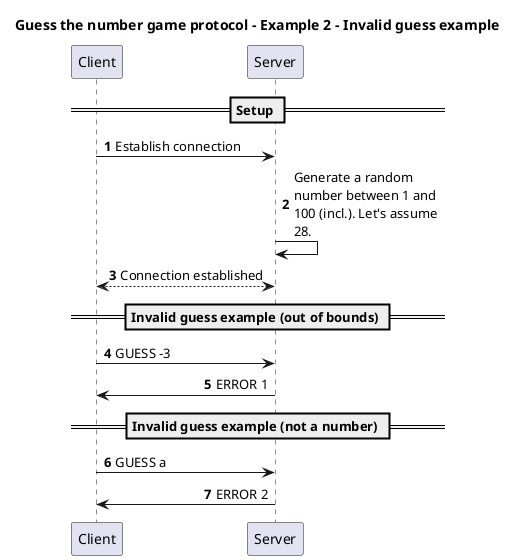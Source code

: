 @startuml guess-the-number-game-protocol-example-2-invalid-guess
skinparam boxPadding 100
skinparam maxMessageSize 150
skinparam noteTextAlignment center
skinparam sequenceMessageAlign direction
skinparam wrapWidth 250
autonumber

!pragma teoz true

title "Guess the number game protocol - Example 2 - Invalid guess example"

participant "Client" as c
participant "Server" as s

== Setup ==

c->s : Establish connection
s->s: Generate a random number between 1 and 100 (incl.). Let's assume 28.
c<-->s : Connection established

== Invalid guess example (out of bounds) ==

c->s: GUESS -3
s->c: ERROR 1

== Invalid guess example (not a number) ==

c->s: GUESS a
s->c: ERROR 2
@enduml
